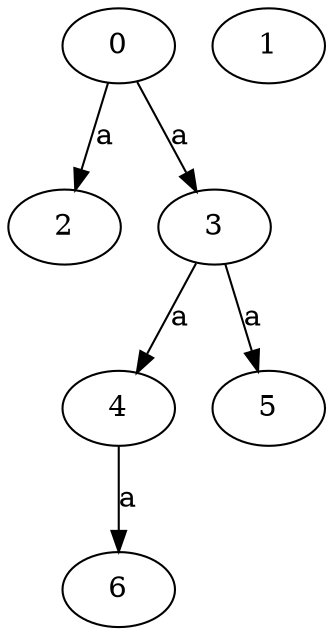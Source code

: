 strict digraph  {
0;
1;
2;
3;
4;
5;
6;
0 -> 2  [label=a];
0 -> 3  [label=a];
3 -> 4  [label=a];
3 -> 5  [label=a];
4 -> 6  [label=a];
}
